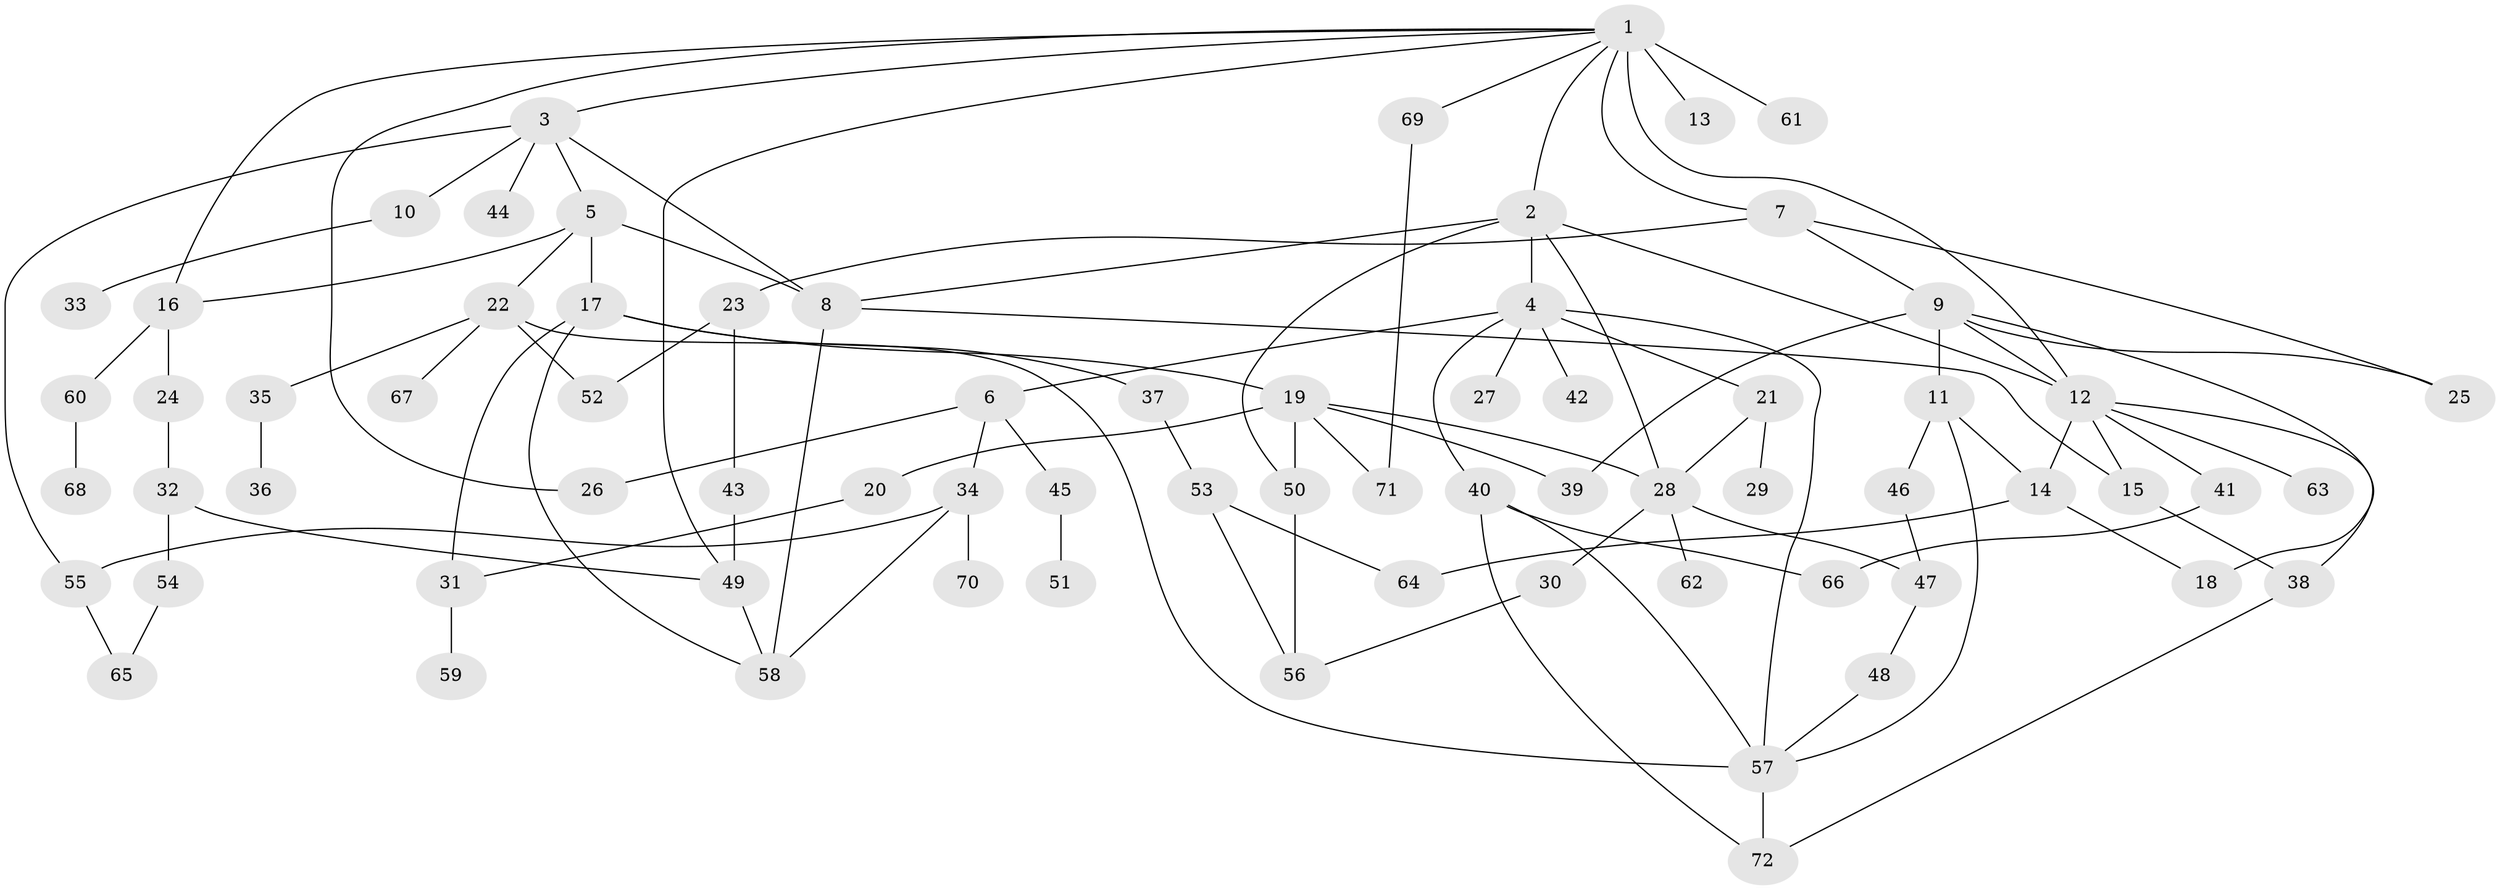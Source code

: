 // original degree distribution, {7: 0.034722222222222224, 8: 0.013888888888888888, 5: 0.0625, 4: 0.05555555555555555, 6: 0.041666666666666664, 2: 0.3194444444444444, 3: 0.1388888888888889, 1: 0.3333333333333333}
// Generated by graph-tools (version 1.1) at 2025/34/03/09/25 02:34:05]
// undirected, 72 vertices, 107 edges
graph export_dot {
graph [start="1"]
  node [color=gray90,style=filled];
  1;
  2;
  3;
  4;
  5;
  6;
  7;
  8;
  9;
  10;
  11;
  12;
  13;
  14;
  15;
  16;
  17;
  18;
  19;
  20;
  21;
  22;
  23;
  24;
  25;
  26;
  27;
  28;
  29;
  30;
  31;
  32;
  33;
  34;
  35;
  36;
  37;
  38;
  39;
  40;
  41;
  42;
  43;
  44;
  45;
  46;
  47;
  48;
  49;
  50;
  51;
  52;
  53;
  54;
  55;
  56;
  57;
  58;
  59;
  60;
  61;
  62;
  63;
  64;
  65;
  66;
  67;
  68;
  69;
  70;
  71;
  72;
  1 -- 2 [weight=1.0];
  1 -- 3 [weight=1.0];
  1 -- 7 [weight=1.0];
  1 -- 12 [weight=1.0];
  1 -- 13 [weight=5.0];
  1 -- 16 [weight=1.0];
  1 -- 26 [weight=1.0];
  1 -- 49 [weight=1.0];
  1 -- 61 [weight=2.0];
  1 -- 69 [weight=1.0];
  2 -- 4 [weight=1.0];
  2 -- 8 [weight=1.0];
  2 -- 12 [weight=1.0];
  2 -- 28 [weight=1.0];
  2 -- 50 [weight=1.0];
  3 -- 5 [weight=1.0];
  3 -- 8 [weight=1.0];
  3 -- 10 [weight=1.0];
  3 -- 44 [weight=1.0];
  3 -- 55 [weight=1.0];
  4 -- 6 [weight=1.0];
  4 -- 21 [weight=1.0];
  4 -- 27 [weight=1.0];
  4 -- 40 [weight=1.0];
  4 -- 42 [weight=1.0];
  4 -- 57 [weight=1.0];
  5 -- 8 [weight=1.0];
  5 -- 16 [weight=1.0];
  5 -- 17 [weight=1.0];
  5 -- 22 [weight=1.0];
  6 -- 26 [weight=1.0];
  6 -- 34 [weight=1.0];
  6 -- 45 [weight=1.0];
  7 -- 9 [weight=1.0];
  7 -- 23 [weight=1.0];
  7 -- 25 [weight=1.0];
  8 -- 15 [weight=1.0];
  8 -- 58 [weight=1.0];
  9 -- 11 [weight=1.0];
  9 -- 12 [weight=2.0];
  9 -- 18 [weight=2.0];
  9 -- 25 [weight=1.0];
  9 -- 39 [weight=1.0];
  10 -- 33 [weight=1.0];
  11 -- 14 [weight=1.0];
  11 -- 46 [weight=1.0];
  11 -- 57 [weight=1.0];
  12 -- 14 [weight=1.0];
  12 -- 15 [weight=1.0];
  12 -- 38 [weight=1.0];
  12 -- 41 [weight=1.0];
  12 -- 63 [weight=1.0];
  14 -- 18 [weight=1.0];
  14 -- 64 [weight=4.0];
  15 -- 38 [weight=1.0];
  16 -- 24 [weight=1.0];
  16 -- 60 [weight=1.0];
  17 -- 19 [weight=1.0];
  17 -- 31 [weight=1.0];
  17 -- 37 [weight=1.0];
  17 -- 58 [weight=1.0];
  19 -- 20 [weight=1.0];
  19 -- 28 [weight=1.0];
  19 -- 39 [weight=1.0];
  19 -- 50 [weight=1.0];
  19 -- 71 [weight=1.0];
  20 -- 31 [weight=1.0];
  21 -- 28 [weight=1.0];
  21 -- 29 [weight=1.0];
  22 -- 35 [weight=1.0];
  22 -- 52 [weight=1.0];
  22 -- 57 [weight=1.0];
  22 -- 67 [weight=1.0];
  23 -- 43 [weight=1.0];
  23 -- 52 [weight=3.0];
  24 -- 32 [weight=1.0];
  28 -- 30 [weight=2.0];
  28 -- 47 [weight=1.0];
  28 -- 62 [weight=1.0];
  30 -- 56 [weight=1.0];
  31 -- 59 [weight=1.0];
  32 -- 49 [weight=1.0];
  32 -- 54 [weight=1.0];
  34 -- 55 [weight=1.0];
  34 -- 58 [weight=1.0];
  34 -- 70 [weight=1.0];
  35 -- 36 [weight=1.0];
  37 -- 53 [weight=1.0];
  38 -- 72 [weight=1.0];
  40 -- 57 [weight=1.0];
  40 -- 66 [weight=1.0];
  40 -- 72 [weight=1.0];
  41 -- 66 [weight=1.0];
  43 -- 49 [weight=3.0];
  45 -- 51 [weight=1.0];
  46 -- 47 [weight=1.0];
  47 -- 48 [weight=1.0];
  48 -- 57 [weight=1.0];
  49 -- 58 [weight=1.0];
  50 -- 56 [weight=1.0];
  53 -- 56 [weight=1.0];
  53 -- 64 [weight=1.0];
  54 -- 65 [weight=1.0];
  55 -- 65 [weight=1.0];
  57 -- 72 [weight=1.0];
  60 -- 68 [weight=1.0];
  69 -- 71 [weight=1.0];
}
